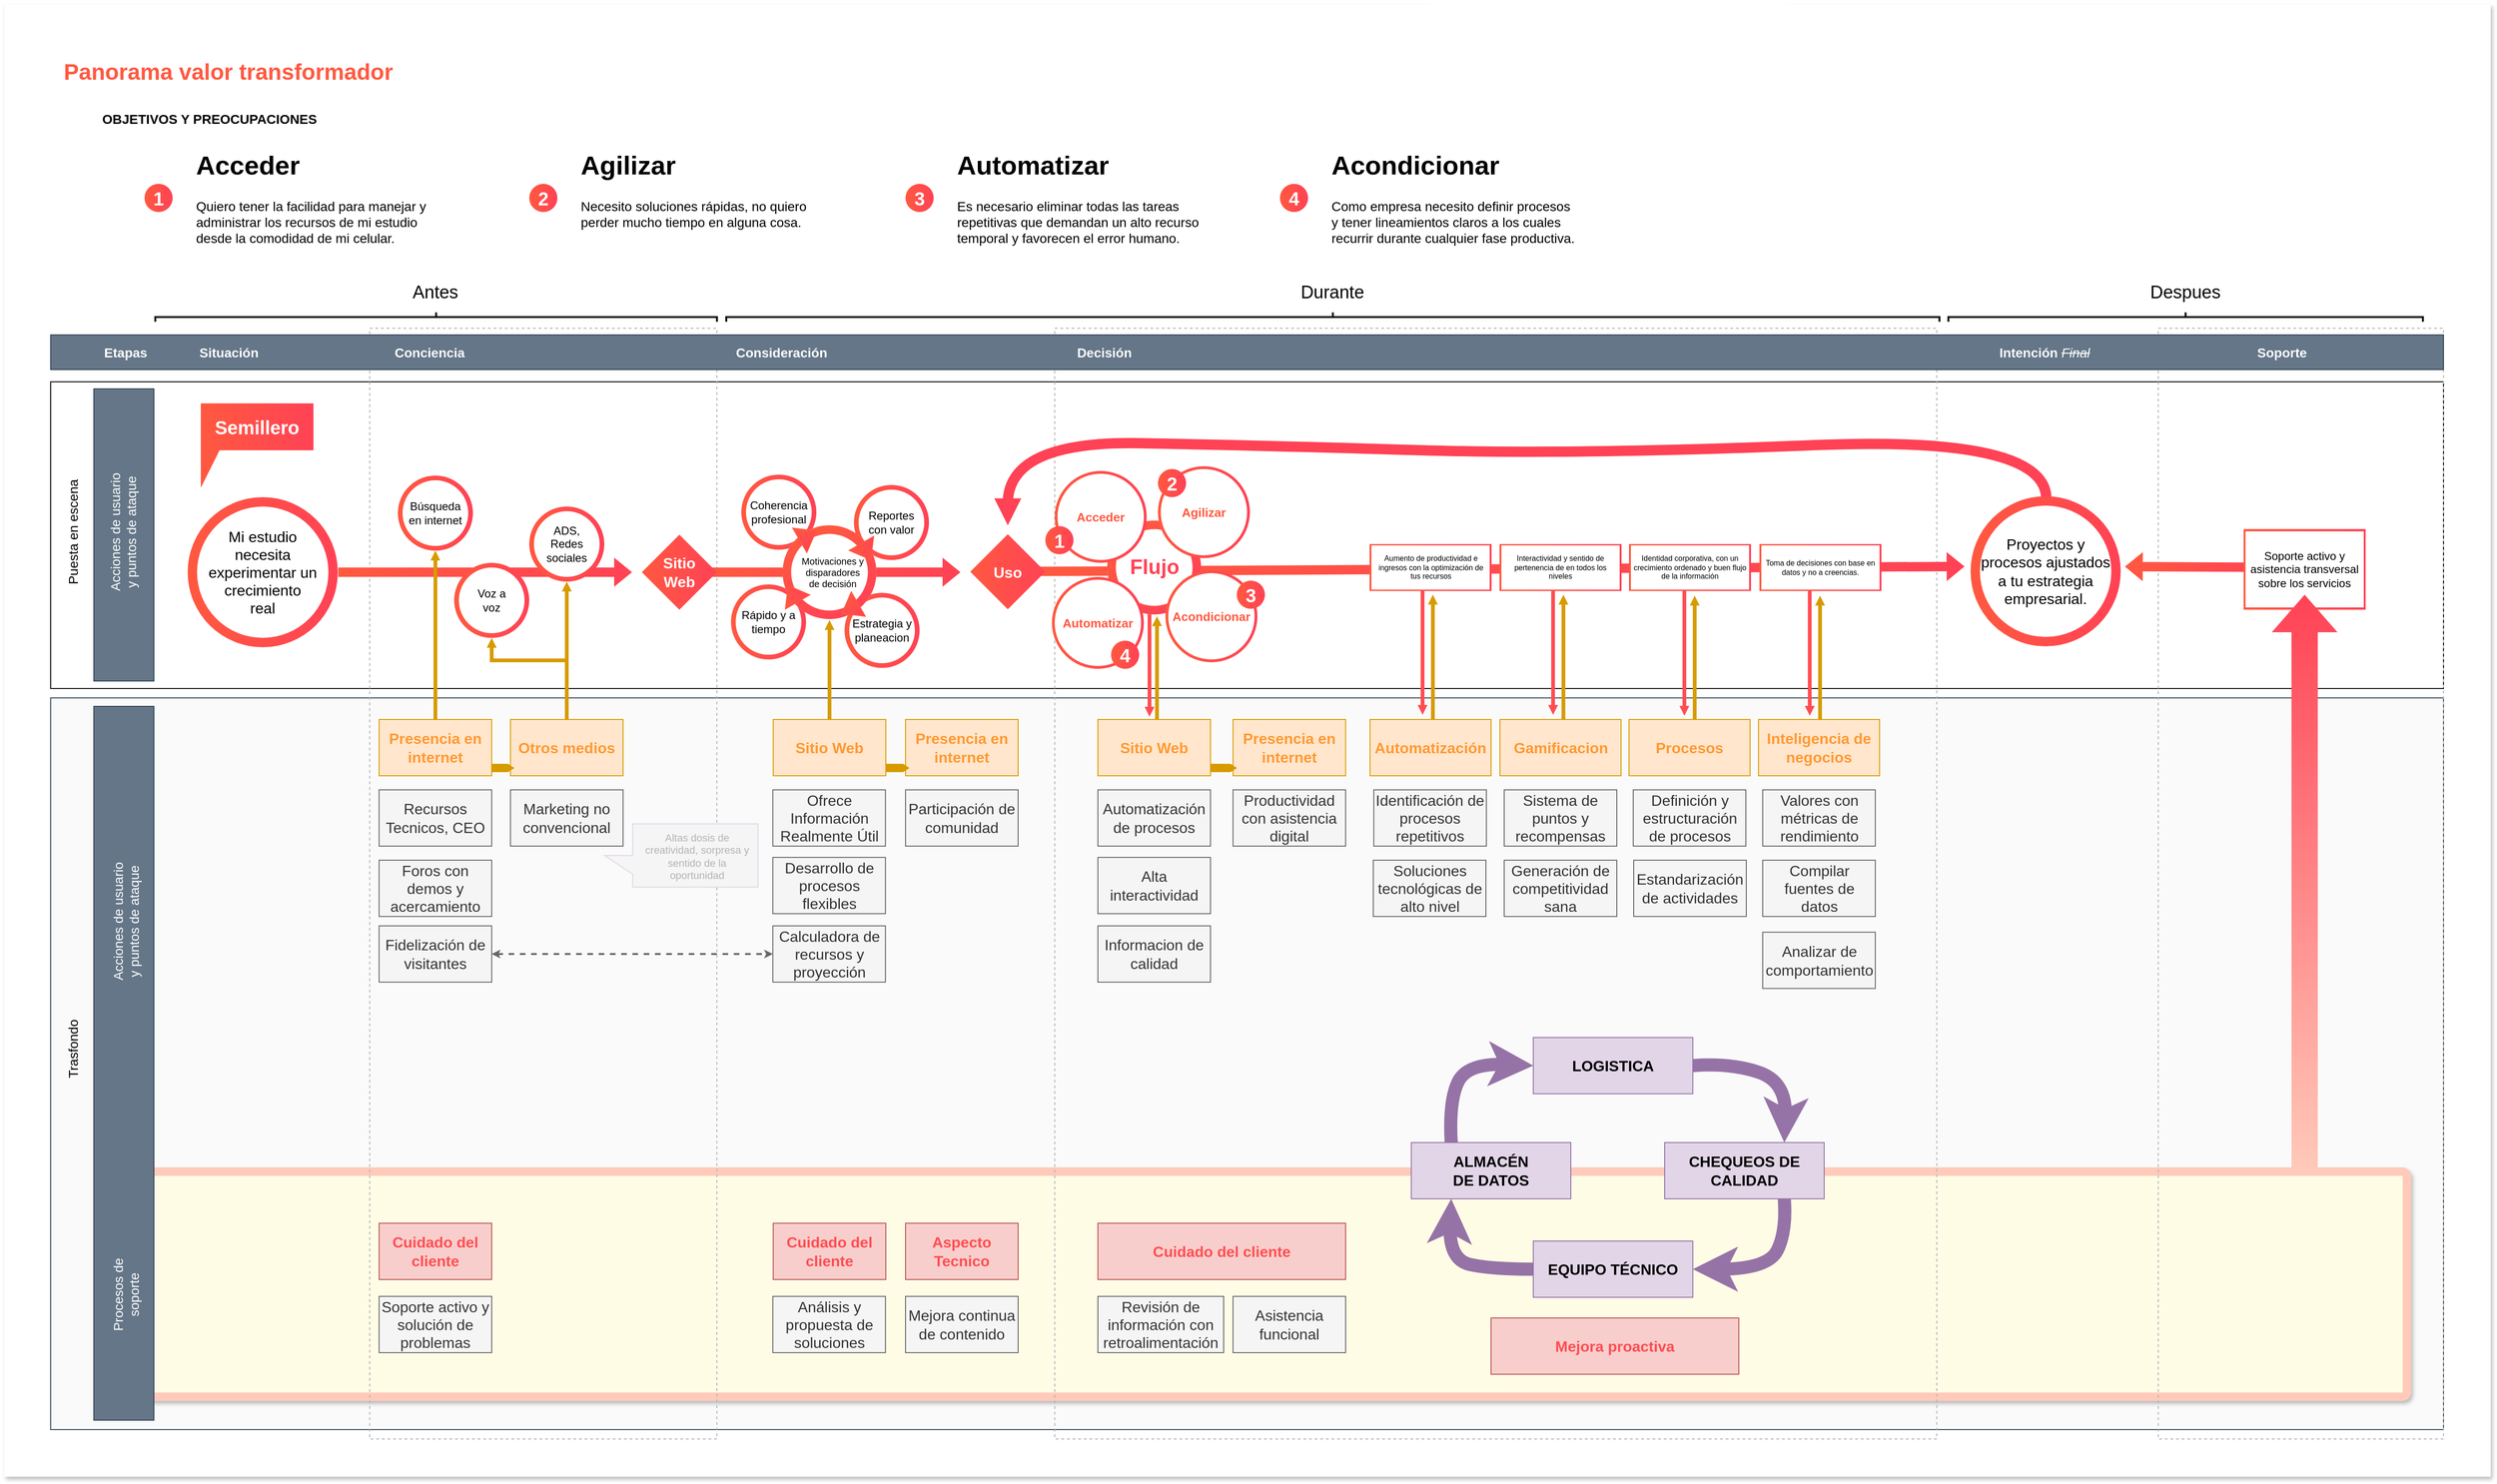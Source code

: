 <mxfile version="22.1.2" type="device">
  <diagram name="Page-1" id="RkKpI02nY_hevzhBpO1l">
    <mxGraphModel dx="3578" dy="2786" grid="1" gridSize="10" guides="1" tooltips="1" connect="1" arrows="1" fold="1" page="1" pageScale="1" pageWidth="850" pageHeight="1100" math="0" shadow="0">
      <root>
        <mxCell id="0" />
        <mxCell id="1" parent="0" />
        <mxCell id="ZtnCUniYM8XLTInhj5Li-1" value="" style="rounded=0;whiteSpace=wrap;html=1;shadow=1;glass=0;labelBackgroundColor=none;sketch=0;fontSize=13;fontColor=none;strokeColor=#FFCABA;strokeWidth=0;fillColor=default;gradientColor=none;noLabel=1;" vertex="1" parent="1">
          <mxGeometry x="-40" y="-30" width="2650" height="1570" as="geometry" />
        </mxCell>
        <mxCell id="ZtnCUniYM8XLTInhj5Li-2" value="" style="rounded=0;whiteSpace=wrap;html=1;labelBackgroundColor=none;fontSize=11;strokeWidth=1;fillColor=#FAFAFA;strokeColor=#314354;fontColor=#ffffff;" vertex="1" parent="1">
          <mxGeometry x="10" y="710" width="2550" height="780" as="geometry" />
        </mxCell>
        <mxCell id="ZtnCUniYM8XLTInhj5Li-3" value="" style="rounded=1;whiteSpace=wrap;html=1;labelBackgroundColor=none;fontSize=12;fontColor=#FFFFFF;strokeColor=#FFCABA;strokeWidth=9;fillColor=#FFFCE6;gradientColor=none;arcSize=2;glass=0;shadow=1;sketch=0;" vertex="1" parent="1">
          <mxGeometry x="80" y="1215" width="2441" height="240" as="geometry" />
        </mxCell>
        <mxCell id="ZtnCUniYM8XLTInhj5Li-4" value="" style="rounded=0;whiteSpace=wrap;html=1;labelBackgroundColor=none;fontSize=11;strokeWidth=1;" vertex="1" parent="1">
          <mxGeometry x="10" y="373" width="2550" height="327" as="geometry" />
        </mxCell>
        <mxCell id="ZtnCUniYM8XLTInhj5Li-5" value="" style="rounded=0;whiteSpace=wrap;html=1;labelBackgroundColor=none;fontSize=11;fontColor=#FFFFFF;strokeColor=#B3B3B3;strokeWidth=1;fillColor=none;gradientColor=default;dashed=1;" vertex="1" parent="1">
          <mxGeometry x="2256" y="316" width="304" height="1184" as="geometry" />
        </mxCell>
        <mxCell id="ZtnCUniYM8XLTInhj5Li-6" value="" style="rounded=0;whiteSpace=wrap;html=1;labelBackgroundColor=none;fontSize=11;fontColor=#FFFFFF;strokeColor=#B3B3B3;strokeWidth=1;fillColor=none;gradientColor=default;dashed=1;" vertex="1" parent="1">
          <mxGeometry x="350" y="316" width="370" height="1184" as="geometry" />
        </mxCell>
        <mxCell id="ZtnCUniYM8XLTInhj5Li-7" value="" style="rounded=0;whiteSpace=wrap;html=1;labelBackgroundColor=none;fontSize=11;fontColor=#FFFFFF;strokeColor=#B3B3B3;strokeWidth=1;fillColor=none;gradientColor=default;dashed=1;" vertex="1" parent="1">
          <mxGeometry x="1080" y="316" width="940" height="1184" as="geometry" />
        </mxCell>
        <mxCell id="ZtnCUniYM8XLTInhj5Li-8" value="" style="rounded=0;whiteSpace=wrap;html=1;labelBackgroundColor=none;fontSize=11;fontColor=#ffffff;strokeColor=#314354;strokeWidth=1;fillColor=#647687;" vertex="1" parent="1">
          <mxGeometry x="56" y="719" width="64" height="761" as="geometry" />
        </mxCell>
        <mxCell id="ZtnCUniYM8XLTInhj5Li-9" value="" style="rounded=0;whiteSpace=wrap;html=1;labelBackgroundColor=none;fontSize=11;fontColor=#ffffff;strokeColor=#314354;strokeWidth=1;fillColor=#647687;" vertex="1" parent="1">
          <mxGeometry x="56" y="380.5" width="64" height="311.5" as="geometry" />
        </mxCell>
        <mxCell id="ZtnCUniYM8XLTInhj5Li-10" value="" style="rounded=0;whiteSpace=wrap;html=1;labelBackgroundColor=none;fontSize=11;fontColor=#ffffff;strokeColor=#314354;strokeWidth=1;fillColor=#647687;" vertex="1" parent="1">
          <mxGeometry x="10" y="323" width="2550" height="37" as="geometry" />
        </mxCell>
        <mxCell id="ZtnCUniYM8XLTInhj5Li-11" style="edgeStyle=orthogonalEdgeStyle;rounded=0;orthogonalLoop=1;jettySize=auto;html=1;fontSize=8;endArrow=block;endFill=1;endSize=0;strokeColor=#d79b00;strokeWidth=4;fillColor=#ffe6cc;" edge="1" parent="1">
          <mxGeometry relative="1" as="geometry">
            <mxPoint x="1895.6" y="735" as="sourcePoint" />
            <mxPoint x="1895.6" y="601" as="targetPoint" />
          </mxGeometry>
        </mxCell>
        <mxCell id="ZtnCUniYM8XLTInhj5Li-12" style="edgeStyle=orthogonalEdgeStyle;rounded=0;orthogonalLoop=1;jettySize=auto;html=1;fontSize=8;endArrow=block;endFill=1;endSize=0;strokeColor=#FF4D52;strokeWidth=4;fillColor=#ffe6cc;" edge="1" parent="1">
          <mxGeometry relative="1" as="geometry">
            <mxPoint x="1884.6" y="595" as="sourcePoint" />
            <mxPoint x="1884.6" y="729" as="targetPoint" />
          </mxGeometry>
        </mxCell>
        <mxCell id="ZtnCUniYM8XLTInhj5Li-13" style="edgeStyle=orthogonalEdgeStyle;rounded=0;orthogonalLoop=1;jettySize=auto;html=1;fontSize=8;endArrow=block;endFill=1;endSize=0;strokeColor=#d79b00;strokeWidth=4;fillColor=#ffe6cc;" edge="1" parent="1">
          <mxGeometry relative="1" as="geometry">
            <mxPoint x="1762" y="735" as="sourcePoint" />
            <mxPoint x="1762" y="601" as="targetPoint" />
          </mxGeometry>
        </mxCell>
        <mxCell id="ZtnCUniYM8XLTInhj5Li-14" style="edgeStyle=orthogonalEdgeStyle;rounded=0;orthogonalLoop=1;jettySize=auto;html=1;fontSize=8;endArrow=block;endFill=1;endSize=0;strokeColor=#FF4D52;strokeWidth=4;fillColor=#ffe6cc;" edge="1" parent="1">
          <mxGeometry relative="1" as="geometry">
            <mxPoint x="1751" y="595" as="sourcePoint" />
            <mxPoint x="1751" y="729" as="targetPoint" />
          </mxGeometry>
        </mxCell>
        <mxCell id="ZtnCUniYM8XLTInhj5Li-15" style="edgeStyle=orthogonalEdgeStyle;rounded=0;orthogonalLoop=1;jettySize=auto;html=1;fontSize=8;endArrow=block;endFill=1;endSize=0;strokeColor=#d79b00;strokeWidth=4;fillColor=#ffe6cc;" edge="1" parent="1">
          <mxGeometry relative="1" as="geometry">
            <mxPoint x="1622.1" y="734" as="sourcePoint" />
            <mxPoint x="1622.1" y="600" as="targetPoint" />
          </mxGeometry>
        </mxCell>
        <mxCell id="ZtnCUniYM8XLTInhj5Li-16" style="edgeStyle=orthogonalEdgeStyle;rounded=0;orthogonalLoop=1;jettySize=auto;html=1;fontSize=8;endArrow=block;endFill=1;endSize=0;strokeColor=#FF4D52;strokeWidth=4;fillColor=#ffe6cc;" edge="1" parent="1">
          <mxGeometry relative="1" as="geometry">
            <mxPoint x="1611.1" y="594" as="sourcePoint" />
            <mxPoint x="1611.1" y="728" as="targetPoint" />
          </mxGeometry>
        </mxCell>
        <mxCell id="ZtnCUniYM8XLTInhj5Li-17" style="edgeStyle=orthogonalEdgeStyle;rounded=0;orthogonalLoop=1;jettySize=auto;html=1;fontSize=8;endArrow=block;endFill=1;endSize=0;strokeColor=#FF4D52;strokeWidth=4;fillColor=#ffe6cc;" edge="1" parent="1">
          <mxGeometry relative="1" as="geometry">
            <mxPoint x="1472" y="594" as="sourcePoint" />
            <mxPoint x="1472" y="728" as="targetPoint" />
          </mxGeometry>
        </mxCell>
        <mxCell id="ZtnCUniYM8XLTInhj5Li-18" style="edgeStyle=orthogonalEdgeStyle;rounded=0;orthogonalLoop=1;jettySize=auto;html=1;fontSize=8;endArrow=block;endFill=1;endSize=0;strokeColor=#d79b00;strokeWidth=4;fillColor=#ffe6cc;" edge="1" parent="1">
          <mxGeometry relative="1" as="geometry">
            <mxPoint x="1483" y="734" as="sourcePoint" />
            <mxPoint x="1483" y="600" as="targetPoint" />
          </mxGeometry>
        </mxCell>
        <mxCell id="ZtnCUniYM8XLTInhj5Li-19" style="edgeStyle=orthogonalEdgeStyle;rounded=0;orthogonalLoop=1;jettySize=auto;html=1;fontSize=8;endArrow=block;endFill=1;endSize=0;strokeColor=#FF4D52;strokeWidth=4;fillColor=#ffe6cc;" edge="1" parent="1">
          <mxGeometry relative="1" as="geometry">
            <mxPoint x="1181" y="614" as="sourcePoint" />
            <mxPoint x="1181" y="730" as="targetPoint" />
          </mxGeometry>
        </mxCell>
        <mxCell id="ZtnCUniYM8XLTInhj5Li-20" style="edgeStyle=orthogonalEdgeStyle;rounded=0;orthogonalLoop=1;jettySize=auto;html=1;fontSize=8;endArrow=block;endFill=1;endSize=0;strokeColor=#d79b00;strokeWidth=4;fillColor=#ffe6cc;" edge="1" parent="1">
          <mxGeometry relative="1" as="geometry">
            <mxPoint x="1189" y="743" as="sourcePoint" />
            <mxPoint x="1189" y="623" as="targetPoint" />
          </mxGeometry>
        </mxCell>
        <mxCell id="ZtnCUniYM8XLTInhj5Li-21" value="" style="curved=1;endArrow=block;html=1;rounded=0;fontSize=20;strokeColor=#FF4255;fontColor=#FFFFFF;fillColor=#FF4255;gradientColor=#FF5940;gradientDirection=west;fontStyle=1;strokeWidth=11;endFill=1;endSize=0;exitX=0.5;exitY=0;exitDx=0;exitDy=0;" edge="1" parent="1" source="ZtnCUniYM8XLTInhj5Li-89">
          <mxGeometry width="50" height="50" relative="1" as="geometry">
            <mxPoint x="1980" y="501" as="sourcePoint" />
            <mxPoint x="1030" y="526" as="targetPoint" />
            <Array as="points">
              <mxPoint x="2150" y="430" />
              <mxPoint x="1630" y="451" />
              <mxPoint x="1310" y="441" />
              <mxPoint x="1030" y="436" />
            </Array>
          </mxGeometry>
        </mxCell>
        <mxCell id="ZtnCUniYM8XLTInhj5Li-22" value="" style="shape=flexArrow;endArrow=classic;html=1;rounded=0;fontSize=20;fontColor=#FFFFFF;fillColor=#FF4255;strokeColor=none;gradientColor=#FF5940;gradientDirection=west;fontStyle=1;entryX=0.8;entryY=0.602;entryDx=0;entryDy=0;entryPerimeter=0;" edge="1" parent="1" target="ZtnCUniYM8XLTInhj5Li-4">
          <mxGeometry width="50" height="50" relative="1" as="geometry">
            <mxPoint x="1060" y="575.18" as="sourcePoint" />
            <mxPoint x="2030" y="570" as="targetPoint" />
          </mxGeometry>
        </mxCell>
        <mxCell id="ZtnCUniYM8XLTInhj5Li-23" value="" style="ellipse;whiteSpace=wrap;html=1;aspect=fixed;fontSize=20;fontColor=#FFFFFF;fillColor=#FF4255;gradientColor=#FF5940;gradientDirection=west;strokeColor=none;fontStyle=1;" vertex="1" parent="1">
          <mxGeometry x="856" y="598" width="80" height="80" as="geometry" />
        </mxCell>
        <mxCell id="ZtnCUniYM8XLTInhj5Li-24" value="&lt;font color=&quot;#000000&quot;&gt;Estrategia y planeacion&lt;/font&gt;" style="ellipse;whiteSpace=wrap;html=1;aspect=fixed;fontSize=12;fontColor=#FFFFFF;fillColor=default;gradientColor=none;gradientDirection=west;strokeColor=none;fontStyle=0;" vertex="1" parent="1">
          <mxGeometry x="861" y="603" width="70" height="70" as="geometry" />
        </mxCell>
        <mxCell id="ZtnCUniYM8XLTInhj5Li-25" value="" style="ellipse;whiteSpace=wrap;html=1;aspect=fixed;fontSize=20;fontColor=#FFFFFF;fillColor=#FF4255;gradientColor=#FF5940;gradientDirection=west;strokeColor=none;fontStyle=1;" vertex="1" parent="1">
          <mxGeometry x="735" y="589" width="80" height="80" as="geometry" />
        </mxCell>
        <mxCell id="ZtnCUniYM8XLTInhj5Li-26" value="&lt;font color=&quot;#000000&quot;&gt;Rápido y a tiempo&lt;/font&gt;" style="ellipse;whiteSpace=wrap;html=1;aspect=fixed;fontSize=12;fontColor=#FFFFFF;fillColor=default;gradientColor=none;gradientDirection=west;strokeColor=none;fontStyle=0;" vertex="1" parent="1">
          <mxGeometry x="740" y="594" width="70" height="70" as="geometry" />
        </mxCell>
        <mxCell id="ZtnCUniYM8XLTInhj5Li-27" value="" style="ellipse;whiteSpace=wrap;html=1;aspect=fixed;fontSize=20;fontColor=#FFFFFF;fillColor=#FF4255;gradientColor=#FF5940;gradientDirection=west;strokeColor=none;fontStyle=1;" vertex="1" parent="1">
          <mxGeometry x="866" y="483" width="80" height="80" as="geometry" />
        </mxCell>
        <mxCell id="ZtnCUniYM8XLTInhj5Li-28" value="&lt;font color=&quot;#000000&quot;&gt;Reportes con valor&lt;/font&gt;" style="ellipse;whiteSpace=wrap;html=1;aspect=fixed;fontSize=12;fontColor=#FFFFFF;fillColor=default;gradientColor=none;gradientDirection=west;strokeColor=none;fontStyle=0;" vertex="1" parent="1">
          <mxGeometry x="871" y="488" width="70" height="70" as="geometry" />
        </mxCell>
        <mxCell id="ZtnCUniYM8XLTInhj5Li-29" value="" style="ellipse;whiteSpace=wrap;html=1;aspect=fixed;fontSize=20;fontColor=#FFFFFF;fillColor=#FF4255;gradientColor=#FF5940;gradientDirection=west;strokeColor=none;fontStyle=1;" vertex="1" parent="1">
          <mxGeometry x="746" y="472" width="80" height="80" as="geometry" />
        </mxCell>
        <mxCell id="ZtnCUniYM8XLTInhj5Li-30" value="&lt;font color=&quot;#000000&quot;&gt;Coherencia profesional&lt;/font&gt;" style="ellipse;whiteSpace=wrap;html=1;aspect=fixed;fontSize=12;fontColor=#FFFFFF;fillColor=default;gradientColor=none;gradientDirection=west;strokeColor=none;fontStyle=0;" vertex="1" parent="1">
          <mxGeometry x="751" y="477" width="70" height="70" as="geometry" />
        </mxCell>
        <mxCell id="ZtnCUniYM8XLTInhj5Li-31" value="" style="shape=flexArrow;endArrow=classic;html=1;rounded=0;fontSize=20;fontColor=#FFFFFF;fillColor=#FF4255;strokeColor=none;gradientColor=#FF5940;gradientDirection=west;fontStyle=1;" edge="1" parent="1">
          <mxGeometry width="50" height="50" relative="1" as="geometry">
            <mxPoint x="710" y="576" as="sourcePoint" />
            <mxPoint x="980" y="576" as="targetPoint" />
          </mxGeometry>
        </mxCell>
        <mxCell id="ZtnCUniYM8XLTInhj5Li-32" value="Panorama valor transformador" style="text;html=1;strokeColor=none;fillColor=none;align=left;verticalAlign=middle;whiteSpace=wrap;rounded=0;fontStyle=1;fontSize=24;fontColor=#FF5940;" vertex="1" parent="1">
          <mxGeometry x="22" y="28" width="560" height="30" as="geometry" />
        </mxCell>
        <mxCell id="ZtnCUniYM8XLTInhj5Li-33" value="OBJETIVOS Y PREOCUPACIONES" style="text;html=1;strokeColor=none;fillColor=none;align=left;verticalAlign=middle;whiteSpace=wrap;rounded=0;fontSize=14;fontColor=#000000;fontStyle=1" vertex="1" parent="1">
          <mxGeometry x="63" y="78" width="260" height="30" as="geometry" />
        </mxCell>
        <mxCell id="ZtnCUniYM8XLTInhj5Li-34" value="1" style="ellipse;whiteSpace=wrap;html=1;aspect=fixed;fontSize=20;fontColor=#FFFFFF;fillColor=#FF4255;strokeColor=none;fontStyle=1;gradientColor=#FF5940;gradientDirection=west;" vertex="1" parent="1">
          <mxGeometry x="110" y="162" width="30" height="30" as="geometry" />
        </mxCell>
        <mxCell id="ZtnCUniYM8XLTInhj5Li-35" value="&lt;h1&gt;Acceder&lt;/h1&gt;&lt;p&gt;Quiero tener la facilidad para manejar y administrar los recursos de mi estudio desde la comodidad de mi celular.&lt;/p&gt;" style="text;html=1;strokeColor=none;fillColor=none;spacing=5;spacingTop=-20;whiteSpace=wrap;overflow=hidden;rounded=0;fontSize=14;fontColor=#000000;" vertex="1" parent="1">
          <mxGeometry x="160" y="117" width="270" height="120" as="geometry" />
        </mxCell>
        <mxCell id="ZtnCUniYM8XLTInhj5Li-36" value="2" style="ellipse;whiteSpace=wrap;html=1;aspect=fixed;fontSize=20;fontColor=#FFFFFF;fillColor=#FF4255;strokeColor=none;fontStyle=1;gradientColor=#FF5940;gradientDirection=west;" vertex="1" parent="1">
          <mxGeometry x="520" y="162" width="30" height="30" as="geometry" />
        </mxCell>
        <mxCell id="ZtnCUniYM8XLTInhj5Li-37" value="&lt;h1&gt;Agilizar&lt;/h1&gt;&lt;p&gt;Necesito soluciones rápidas, no quiero perder mucho tiempo en alguna cosa.&lt;/p&gt;" style="text;html=1;strokeColor=none;fillColor=none;spacing=5;spacingTop=-20;whiteSpace=wrap;overflow=hidden;rounded=0;fontSize=14;fontColor=#000000;" vertex="1" parent="1">
          <mxGeometry x="570" y="117" width="270" height="120" as="geometry" />
        </mxCell>
        <mxCell id="ZtnCUniYM8XLTInhj5Li-38" value="3" style="ellipse;whiteSpace=wrap;html=1;aspect=fixed;fontSize=20;fontColor=#FFFFFF;fillColor=#FF4255;strokeColor=none;fontStyle=1;gradientColor=#FF5940;gradientDirection=west;" vertex="1" parent="1">
          <mxGeometry x="921" y="162" width="30" height="30" as="geometry" />
        </mxCell>
        <mxCell id="ZtnCUniYM8XLTInhj5Li-39" value="&lt;h1&gt;Automatizar&lt;/h1&gt;&lt;p&gt;Es necesario eliminar todas las tareas repetitivas que demandan un alto recurso temporal y favorecen el error humano.&lt;/p&gt;" style="text;html=1;strokeColor=none;fillColor=none;spacing=5;spacingTop=-20;whiteSpace=wrap;overflow=hidden;rounded=0;fontSize=14;fontColor=#000000;" vertex="1" parent="1">
          <mxGeometry x="971" y="117" width="270" height="120" as="geometry" />
        </mxCell>
        <mxCell id="ZtnCUniYM8XLTInhj5Li-40" value="4" style="ellipse;whiteSpace=wrap;html=1;aspect=fixed;fontSize=20;fontColor=#FFFFFF;fillColor=#FF4255;strokeColor=none;fontStyle=1;gradientColor=#FF5940;gradientDirection=west;" vertex="1" parent="1">
          <mxGeometry x="1320" y="162" width="30" height="30" as="geometry" />
        </mxCell>
        <mxCell id="ZtnCUniYM8XLTInhj5Li-41" value="&lt;h1&gt;Acondicionar&lt;/h1&gt;&lt;p&gt;Como empresa necesito definir procesos y tener lineamientos claros a los cuales recurrir durante cualquier fase productiva.&lt;/p&gt;" style="text;html=1;strokeColor=none;fillColor=none;spacing=5;spacingTop=-20;whiteSpace=wrap;overflow=hidden;rounded=0;fontSize=14;fontColor=#000000;" vertex="1" parent="1">
          <mxGeometry x="1370" y="117" width="270" height="120" as="geometry" />
        </mxCell>
        <mxCell id="ZtnCUniYM8XLTInhj5Li-42" value="Etapas" style="text;html=1;strokeColor=none;fillColor=none;align=center;verticalAlign=middle;whiteSpace=wrap;rounded=0;fontSize=14;fontColor=#FFFFFF;fontStyle=1" vertex="1" parent="1">
          <mxGeometry x="60" y="326.5" width="60" height="30" as="geometry" />
        </mxCell>
        <mxCell id="ZtnCUniYM8XLTInhj5Li-43" value="Puesta en escena" style="text;html=1;strokeColor=none;fillColor=none;align=center;verticalAlign=middle;whiteSpace=wrap;rounded=0;fontSize=14;fontColor=#000000;horizontal=0;" vertex="1" parent="1">
          <mxGeometry x="14" y="468" width="40" height="130" as="geometry" />
        </mxCell>
        <mxCell id="ZtnCUniYM8XLTInhj5Li-44" value="Acciones de usuario y puntos de ataque" style="text;html=1;strokeColor=none;fillColor=none;align=center;verticalAlign=middle;whiteSpace=wrap;rounded=0;fontSize=14;fontColor=#FFFFFF;horizontal=0;" vertex="1" parent="1">
          <mxGeometry x="67" y="468" width="40" height="130" as="geometry" />
        </mxCell>
        <mxCell id="ZtnCUniYM8XLTInhj5Li-45" value="Semillero" style="shape=callout;whiteSpace=wrap;html=1;perimeter=calloutPerimeter;fontSize=20;fontColor=#FFFFFF;fillColor=#FF4255;size=40;position=0;position2=0;gradientColor=#FF5940;gradientDirection=west;strokeColor=none;fontStyle=1;base=20;" vertex="1" parent="1">
          <mxGeometry x="170" y="396" width="120" height="90" as="geometry" />
        </mxCell>
        <mxCell id="ZtnCUniYM8XLTInhj5Li-46" value="" style="ellipse;whiteSpace=wrap;html=1;aspect=fixed;fontSize=20;fontColor=#FFFFFF;fillColor=#FF4255;gradientColor=#FF5940;gradientDirection=west;strokeColor=none;fontStyle=1;" vertex="1" parent="1">
          <mxGeometry x="156" y="496" width="160" height="160" as="geometry" />
        </mxCell>
        <mxCell id="ZtnCUniYM8XLTInhj5Li-47" value="&lt;font color=&quot;#000000&quot; style=&quot;font-size: 16px;&quot;&gt;Mi estudio&lt;br&gt;necesita experimentar un crecimiento&lt;br&gt;real&lt;/font&gt;" style="ellipse;whiteSpace=wrap;html=1;aspect=fixed;fontSize=16;fontColor=#FFFFFF;fillColor=default;gradientColor=none;gradientDirection=west;strokeColor=none;fontStyle=0;" vertex="1" parent="1">
          <mxGeometry x="166" y="506" width="140" height="140" as="geometry" />
        </mxCell>
        <mxCell id="ZtnCUniYM8XLTInhj5Li-48" value="" style="shape=flexArrow;endArrow=classic;html=1;rounded=0;fontSize=20;fontColor=#FFFFFF;fillColor=#FF4255;strokeColor=none;gradientColor=#FF5940;gradientDirection=west;fontStyle=1;" edge="1" parent="1" source="ZtnCUniYM8XLTInhj5Li-46">
          <mxGeometry width="50" height="50" relative="1" as="geometry">
            <mxPoint x="540" y="436" as="sourcePoint" />
            <mxPoint x="630" y="576" as="targetPoint" />
          </mxGeometry>
        </mxCell>
        <mxCell id="ZtnCUniYM8XLTInhj5Li-49" value="" style="ellipse;whiteSpace=wrap;html=1;aspect=fixed;fontSize=20;fontColor=#FFFFFF;fillColor=#FF4255;gradientColor=#FF5940;gradientDirection=west;strokeColor=none;fontStyle=1;" vertex="1" parent="1">
          <mxGeometry x="380" y="473" width="80" height="80" as="geometry" />
        </mxCell>
        <mxCell id="ZtnCUniYM8XLTInhj5Li-50" value="&lt;font color=&quot;#000000&quot; style=&quot;font-size: 12px;&quot;&gt;Búsqueda en internet&lt;/font&gt;" style="ellipse;whiteSpace=wrap;html=1;aspect=fixed;fontSize=12;fontColor=#FFFFFF;fillColor=default;gradientColor=none;gradientDirection=west;strokeColor=none;fontStyle=0;" vertex="1" parent="1">
          <mxGeometry x="385" y="478" width="70" height="70" as="geometry" />
        </mxCell>
        <mxCell id="ZtnCUniYM8XLTInhj5Li-51" value="" style="ellipse;whiteSpace=wrap;html=1;aspect=fixed;fontSize=20;fontColor=#FFFFFF;fillColor=#FF4255;gradientColor=#FF5940;gradientDirection=west;strokeColor=none;fontStyle=1;" vertex="1" parent="1">
          <mxGeometry x="520" y="506" width="80" height="80" as="geometry" />
        </mxCell>
        <mxCell id="ZtnCUniYM8XLTInhj5Li-52" value="&lt;font color=&quot;#000000&quot; style=&quot;font-size: 12px;&quot;&gt;ADS,&lt;br&gt;Redes sociales&lt;br&gt;&lt;/font&gt;" style="ellipse;whiteSpace=wrap;html=1;aspect=fixed;fontSize=12;fontColor=#FFFFFF;fillColor=default;gradientColor=none;gradientDirection=west;strokeColor=none;fontStyle=0;" vertex="1" parent="1">
          <mxGeometry x="525" y="511" width="70" height="70" as="geometry" />
        </mxCell>
        <mxCell id="ZtnCUniYM8XLTInhj5Li-53" value="Situación" style="text;html=1;strokeColor=none;fillColor=none;align=center;verticalAlign=middle;whiteSpace=wrap;rounded=0;fontSize=14;fontColor=#FFFFFF;fontStyle=1" vertex="1" parent="1">
          <mxGeometry x="170" y="326.5" width="60" height="30" as="geometry" />
        </mxCell>
        <mxCell id="ZtnCUniYM8XLTInhj5Li-54" value="Conciencia" style="text;html=1;strokeColor=none;fillColor=none;align=center;verticalAlign=middle;whiteSpace=wrap;rounded=0;fontSize=14;fontColor=#FFFFFF;fontStyle=1" vertex="1" parent="1">
          <mxGeometry x="374" y="326.5" width="80" height="30" as="geometry" />
        </mxCell>
        <mxCell id="ZtnCUniYM8XLTInhj5Li-55" value="Sitio&lt;br&gt;Web" style="rhombus;whiteSpace=wrap;html=1;fontSize=16;fontColor=#FFFFFF;fillColor=#FF4255;gradientColor=#FF5940;gradientDirection=west;labelBackgroundColor=none;endArrow=classic;rounded=0;strokeColor=none;fontStyle=1;" vertex="1" parent="1">
          <mxGeometry x="640" y="536" width="80" height="80" as="geometry" />
        </mxCell>
        <mxCell id="ZtnCUniYM8XLTInhj5Li-56" value="" style="ellipse;whiteSpace=wrap;html=1;aspect=fixed;fontSize=20;fontColor=#FFFFFF;fillColor=#FF4255;gradientColor=#FF5940;gradientDirection=west;strokeColor=none;fontStyle=1;" vertex="1" parent="1">
          <mxGeometry x="440" y="566" width="80" height="80" as="geometry" />
        </mxCell>
        <mxCell id="ZtnCUniYM8XLTInhj5Li-57" value="&lt;font color=&quot;#000000&quot; style=&quot;font-size: 12px;&quot;&gt;Voz a&lt;br&gt;voz&lt;br&gt;&lt;/font&gt;" style="ellipse;whiteSpace=wrap;html=1;aspect=fixed;fontSize=12;fontColor=#FFFFFF;fillColor=default;gradientColor=none;gradientDirection=west;strokeColor=none;fontStyle=0;" vertex="1" parent="1">
          <mxGeometry x="445" y="571" width="70" height="70" as="geometry" />
        </mxCell>
        <mxCell id="ZtnCUniYM8XLTInhj5Li-58" value="Consideración" style="text;html=1;strokeColor=none;fillColor=none;align=center;verticalAlign=middle;whiteSpace=wrap;rounded=0;fontSize=14;fontColor=#FFFFFF;fontStyle=1" vertex="1" parent="1">
          <mxGeometry x="734" y="326.5" width="110" height="30" as="geometry" />
        </mxCell>
        <mxCell id="ZtnCUniYM8XLTInhj5Li-59" value="" style="group;rotation=60;" connectable="0" vertex="1" parent="1">
          <mxGeometry x="780" y="516" width="120" height="120" as="geometry" />
        </mxCell>
        <mxCell id="ZtnCUniYM8XLTInhj5Li-60" value="" style="ellipse;whiteSpace=wrap;html=1;aspect=fixed;labelBackgroundColor=none;fontSize=16;fontColor=#000000;fillColor=default;gradientColor=none;gradientDirection=west;strokeColor=none;rotation=60;" vertex="1" parent="ZtnCUniYM8XLTInhj5Li-59">
          <mxGeometry x="10" y="10" width="100" height="100" as="geometry" />
        </mxCell>
        <mxCell id="ZtnCUniYM8XLTInhj5Li-61" value="" style="verticalLabelPosition=bottom;verticalAlign=middle;html=1;shape=mxgraph.basic.donut;dx=9.14;labelBackgroundColor=default;fontSize=20;fontColor=#FFFFFF;fillColor=#FF4255;gradientColor=#FF5940;gradientDirection=west;endArrow=classic;rounded=0;strokeColor=none;fontStyle=1;rotation=60;" vertex="1" parent="ZtnCUniYM8XLTInhj5Li-59">
          <mxGeometry x="10" y="10" width="100" height="100" as="geometry" />
        </mxCell>
        <mxCell id="ZtnCUniYM8XLTInhj5Li-62" value="" style="verticalLabelPosition=bottom;verticalAlign=middle;html=1;shape=mxgraph.basic.acute_triangle;dx=0.5;labelBackgroundColor=default;fontSize=20;fontColor=#FFFFFF;fillColor=#FF4255;gradientColor=#FF5940;gradientDirection=west;endArrow=classic;rounded=0;strokeColor=#FF5940;fontStyle=1;rotation=60;perimeterSpacing=0;strokeWidth=1;" vertex="1" parent="ZtnCUniYM8XLTInhj5Li-59">
          <mxGeometry x="22" y="11" width="30" height="20" as="geometry" />
        </mxCell>
        <mxCell id="ZtnCUniYM8XLTInhj5Li-63" value="" style="verticalLabelPosition=bottom;verticalAlign=middle;html=1;shape=mxgraph.basic.acute_triangle;dx=0.5;labelBackgroundColor=default;fontSize=20;fontColor=#FFFFFF;fillColor=#FF4255;gradientColor=#FF5940;gradientDirection=west;flipV=1;endArrow=classic;rounded=0;strokeColor=#FF5940;fontStyle=1;rotation=60;perimeterSpacing=0;strokeWidth=1;" vertex="1" parent="ZtnCUniYM8XLTInhj5Li-59">
          <mxGeometry x="67" y="89" width="30" height="20" as="geometry" />
        </mxCell>
        <mxCell id="ZtnCUniYM8XLTInhj5Li-64" value="" style="verticalLabelPosition=bottom;verticalAlign=middle;html=1;shape=mxgraph.basic.acute_triangle;dx=0.5;labelBackgroundColor=default;fontSize=20;fontColor=#FFFFFF;fillColor=#FF4255;gradientColor=#FF5940;gradientDirection=west;flipV=1;direction=south;endArrow=classic;rounded=0;strokeColor=#FF5940;fontStyle=1;rotation=60;perimeterSpacing=0;strokeWidth=1;" vertex="1" parent="ZtnCUniYM8XLTInhj5Li-59">
          <mxGeometry x="89" y="23" width="20" height="30" as="geometry" />
        </mxCell>
        <mxCell id="ZtnCUniYM8XLTInhj5Li-65" value="" style="verticalLabelPosition=bottom;verticalAlign=middle;html=1;shape=mxgraph.basic.acute_triangle;dx=0.5;labelBackgroundColor=default;fontSize=20;fontColor=#FFFFFF;fillColor=#FF4255;gradientColor=#FF5940;gradientDirection=west;flipV=1;direction=south;flipH=1;endArrow=classic;rounded=0;strokeColor=#FF5940;fontStyle=1;rotation=60;perimeterSpacing=0;strokeWidth=1;" vertex="1" parent="ZtnCUniYM8XLTInhj5Li-59">
          <mxGeometry x="11" y="68" width="20" height="30" as="geometry" />
        </mxCell>
        <mxCell id="ZtnCUniYM8XLTInhj5Li-66" value="Motivaciones y disparadores de decisión" style="text;html=1;strokeColor=none;fillColor=none;align=center;verticalAlign=middle;whiteSpace=wrap;rounded=0;labelBackgroundColor=none;fontSize=10;fontColor=#000000;rotation=0;" vertex="1" parent="1">
          <mxGeometry x="807" y="549" width="73.25" height="53" as="geometry" />
        </mxCell>
        <mxCell id="ZtnCUniYM8XLTInhj5Li-67" value="Uso" style="rhombus;whiteSpace=wrap;html=1;fontSize=16;fontColor=#FFFFFF;fillColor=#FF4255;gradientColor=#FF5940;gradientDirection=west;labelBackgroundColor=none;endArrow=classic;rounded=0;strokeColor=none;fontStyle=1;" vertex="1" parent="1">
          <mxGeometry x="990" y="535.5" width="80" height="80" as="geometry" />
        </mxCell>
        <mxCell id="ZtnCUniYM8XLTInhj5Li-68" value="Decisión" style="text;html=1;strokeColor=none;fillColor=none;align=center;verticalAlign=middle;whiteSpace=wrap;rounded=0;fontSize=14;fontColor=#FFFFFF;fontStyle=1" vertex="1" parent="1">
          <mxGeometry x="1093" y="326.5" width="80" height="30" as="geometry" />
        </mxCell>
        <mxCell id="ZtnCUniYM8XLTInhj5Li-69" value="" style="group;rotation=45;" connectable="0" vertex="1" parent="1">
          <mxGeometry x="1126" y="511" width="120" height="120" as="geometry" />
        </mxCell>
        <mxCell id="ZtnCUniYM8XLTInhj5Li-70" value="" style="ellipse;whiteSpace=wrap;html=1;aspect=fixed;labelBackgroundColor=none;fontSize=16;fontColor=#000000;fillColor=default;gradientColor=none;gradientDirection=west;strokeColor=none;rotation=45;" vertex="1" parent="ZtnCUniYM8XLTInhj5Li-69">
          <mxGeometry x="10" y="10" width="100" height="100" as="geometry" />
        </mxCell>
        <mxCell id="ZtnCUniYM8XLTInhj5Li-71" value="" style="verticalLabelPosition=bottom;verticalAlign=middle;html=1;shape=mxgraph.basic.donut;dx=9.14;labelBackgroundColor=default;fontSize=20;fontColor=#FFFFFF;fillColor=#FF4255;gradientColor=#FF5940;gradientDirection=west;endArrow=classic;rounded=0;strokeColor=none;fontStyle=1;rotation=45;" vertex="1" parent="ZtnCUniYM8XLTInhj5Li-69">
          <mxGeometry x="10" y="10" width="100" height="100" as="geometry" />
        </mxCell>
        <mxCell id="ZtnCUniYM8XLTInhj5Li-72" value="Flujo" style="text;html=1;strokeColor=none;fillColor=none;align=center;verticalAlign=middle;whiteSpace=wrap;rounded=0;labelBackgroundColor=none;fontSize=22;fontColor=#FF4255;rotation=0;fontStyle=1" vertex="1" parent="ZtnCUniYM8XLTInhj5Li-69">
          <mxGeometry x="36.5" y="49" width="47" height="22" as="geometry" />
        </mxCell>
        <mxCell id="ZtnCUniYM8XLTInhj5Li-73" value="" style="ellipse;whiteSpace=wrap;html=1;aspect=fixed;fontSize=20;fontColor=#FFFFFF;fillColor=#FF4255;gradientColor=#FF5940;gradientDirection=west;strokeColor=none;fontStyle=1;" vertex="1" parent="1">
          <mxGeometry x="1198" y="574" width="98" height="98" as="geometry" />
        </mxCell>
        <mxCell id="ZtnCUniYM8XLTInhj5Li-74" value="&lt;font style=&quot;font-size: 13px;&quot;&gt;Acondicionar&lt;/font&gt;" style="ellipse;whiteSpace=wrap;html=1;aspect=fixed;fontSize=13;fontColor=#FF5940;fillColor=default;gradientColor=none;gradientDirection=west;strokeColor=none;fontStyle=1;spacing=2;spacingTop=0;horizontal=1;align=center;" vertex="1" parent="1">
          <mxGeometry x="1201" y="577" width="92" height="92" as="geometry" />
        </mxCell>
        <mxCell id="ZtnCUniYM8XLTInhj5Li-75" value="" style="group" connectable="0" vertex="1" parent="1">
          <mxGeometry x="1415.5" y="546" width="130" height="50" as="geometry" />
        </mxCell>
        <mxCell id="ZtnCUniYM8XLTInhj5Li-76" value="" style="rounded=0;whiteSpace=wrap;html=1;gradientColor=#FF5940;labelBackgroundColor=default;endArrow=classic;fontSize=20;strokeColor=none;fontColor=#FFFFFF;fillColor=#FF4255;gradientDirection=west;fontStyle=1;" vertex="1" parent="ZtnCUniYM8XLTInhj5Li-75">
          <mxGeometry width="130" height="50" as="geometry" />
        </mxCell>
        <mxCell id="ZtnCUniYM8XLTInhj5Li-77" value="Aumento de productividad e ingresos con la optimización de tus recursos" style="rounded=0;whiteSpace=wrap;html=1;labelBackgroundColor=none;endArrow=classic;fontSize=8;gradientDirection=west;fontStyle=0;strokeColor=none;" vertex="1" parent="ZtnCUniYM8XLTInhj5Li-75">
          <mxGeometry x="2" y="1.429" width="126" height="47.143" as="geometry" />
        </mxCell>
        <mxCell id="ZtnCUniYM8XLTInhj5Li-78" value="" style="group" connectable="0" vertex="1" parent="1">
          <mxGeometry x="1554" y="546" width="130" height="50" as="geometry" />
        </mxCell>
        <mxCell id="ZtnCUniYM8XLTInhj5Li-79" value="" style="rounded=0;whiteSpace=wrap;html=1;gradientColor=#FF5940;labelBackgroundColor=default;endArrow=classic;fontSize=20;strokeColor=none;fontColor=#FFFFFF;fillColor=#FF4255;gradientDirection=west;fontStyle=1;" vertex="1" parent="ZtnCUniYM8XLTInhj5Li-78">
          <mxGeometry width="130" height="50" as="geometry" />
        </mxCell>
        <mxCell id="ZtnCUniYM8XLTInhj5Li-80" value="Interactividad y sentido de pertenencia de en todos los niveles" style="rounded=0;whiteSpace=wrap;html=1;labelBackgroundColor=none;endArrow=classic;fontSize=8;gradientDirection=west;fontStyle=0;strokeColor=none;" vertex="1" parent="ZtnCUniYM8XLTInhj5Li-78">
          <mxGeometry x="2" y="1.429" width="126" height="47.143" as="geometry" />
        </mxCell>
        <mxCell id="ZtnCUniYM8XLTInhj5Li-81" value="" style="group" connectable="0" vertex="1" parent="1">
          <mxGeometry x="1692" y="546" width="130" height="50" as="geometry" />
        </mxCell>
        <mxCell id="ZtnCUniYM8XLTInhj5Li-82" value="" style="rounded=0;whiteSpace=wrap;html=1;gradientColor=#FF5940;labelBackgroundColor=default;endArrow=classic;fontSize=20;strokeColor=none;fontColor=#FFFFFF;fillColor=#FF4255;gradientDirection=west;fontStyle=1;" vertex="1" parent="ZtnCUniYM8XLTInhj5Li-81">
          <mxGeometry width="130" height="50" as="geometry" />
        </mxCell>
        <mxCell id="ZtnCUniYM8XLTInhj5Li-83" value="Identidad corporativa, con un c&lt;span style=&quot;background-color: initial;&quot;&gt;recimiento ordenado y buen&lt;/span&gt;&lt;span style=&quot;background-color: initial;&quot;&gt;&amp;nbsp;flujo de la información&lt;/span&gt;&lt;span style=&quot;background-color: initial;&quot;&gt;&lt;br&gt;&lt;/span&gt;" style="rounded=0;whiteSpace=wrap;html=1;labelBackgroundColor=none;endArrow=classic;fontSize=8;gradientDirection=west;fontStyle=0;strokeColor=none;" vertex="1" parent="ZtnCUniYM8XLTInhj5Li-81">
          <mxGeometry x="2" y="1.429" width="126" height="47.143" as="geometry" />
        </mxCell>
        <mxCell id="ZtnCUniYM8XLTInhj5Li-84" value="" style="group" connectable="0" vertex="1" parent="1">
          <mxGeometry x="1831" y="546" width="130" height="50" as="geometry" />
        </mxCell>
        <mxCell id="ZtnCUniYM8XLTInhj5Li-85" value="" style="rounded=0;whiteSpace=wrap;html=1;gradientColor=#FF5940;labelBackgroundColor=default;endArrow=classic;fontSize=20;strokeColor=none;fontColor=#FFFFFF;fillColor=#FF4255;gradientDirection=west;fontStyle=1;" vertex="1" parent="ZtnCUniYM8XLTInhj5Li-84">
          <mxGeometry width="130" height="50" as="geometry" />
        </mxCell>
        <mxCell id="ZtnCUniYM8XLTInhj5Li-86" value="Toma de decisiones con base en datos y no a creencias." style="rounded=0;whiteSpace=wrap;html=1;labelBackgroundColor=none;endArrow=classic;fontSize=8;gradientDirection=west;fontStyle=0;strokeColor=none;" vertex="1" parent="ZtnCUniYM8XLTInhj5Li-84">
          <mxGeometry x="2" y="1.429" width="126" height="47.143" as="geometry" />
        </mxCell>
        <mxCell id="ZtnCUniYM8XLTInhj5Li-87" value="&lt;b&gt;Intención&lt;/b&gt;&amp;nbsp;&lt;strike&gt;&lt;i&gt;Final&lt;/i&gt;&lt;/strike&gt;" style="text;html=1;strokeColor=none;fillColor=none;align=center;verticalAlign=middle;whiteSpace=wrap;rounded=0;fontSize=14;fontColor=#FFFFFF;" vertex="1" parent="1">
          <mxGeometry x="2080" y="326.5" width="110" height="30" as="geometry" />
        </mxCell>
        <mxCell id="ZtnCUniYM8XLTInhj5Li-88" value="" style="ellipse;whiteSpace=wrap;html=1;aspect=fixed;fontSize=20;fontColor=#FFFFFF;fillColor=#FF4255;gradientColor=#FF5940;gradientDirection=west;strokeColor=none;fontStyle=1;" vertex="1" parent="1">
          <mxGeometry x="2056" y="495" width="160" height="160" as="geometry" />
        </mxCell>
        <mxCell id="ZtnCUniYM8XLTInhj5Li-89" value="&lt;font color=&quot;#000000&quot;&gt;Proyectos y procesos ajustados a tu estrategia empresarial.&lt;/font&gt;" style="ellipse;whiteSpace=wrap;html=1;aspect=fixed;fontSize=16;fontColor=#FFFFFF;fillColor=default;gradientColor=none;gradientDirection=west;strokeColor=none;fontStyle=0;" vertex="1" parent="1">
          <mxGeometry x="2066" y="505" width="140" height="140" as="geometry" />
        </mxCell>
        <mxCell id="ZtnCUniYM8XLTInhj5Li-90" value="Soporte" style="text;html=1;strokeColor=none;fillColor=none;align=center;verticalAlign=middle;whiteSpace=wrap;rounded=0;fontSize=14;fontColor=#FFFFFF;fontStyle=1" vertex="1" parent="1">
          <mxGeometry x="2333" y="326.5" width="110" height="30" as="geometry" />
        </mxCell>
        <mxCell id="ZtnCUniYM8XLTInhj5Li-91" value="" style="shape=flexArrow;endArrow=classic;html=1;rounded=0;fontSize=20;fontColor=#FFFFFF;fillColor=#FF4255;strokeColor=none;gradientColor=#FF5940;gradientDirection=west;fontStyle=1;" edge="1" parent="1">
          <mxGeometry width="50" height="50" relative="1" as="geometry">
            <mxPoint x="2377" y="570.74" as="sourcePoint" />
            <mxPoint x="2220" y="570" as="targetPoint" />
          </mxGeometry>
        </mxCell>
        <mxCell id="ZtnCUniYM8XLTInhj5Li-92" value="" style="group" connectable="0" vertex="1" parent="1">
          <mxGeometry x="2347" y="530" width="130" height="86" as="geometry" />
        </mxCell>
        <mxCell id="ZtnCUniYM8XLTInhj5Li-93" value="" style="rounded=0;whiteSpace=wrap;html=1;gradientColor=#FF5940;labelBackgroundColor=default;endArrow=classic;fontSize=20;strokeColor=none;fontColor=#FFFFFF;fillColor=#FF4255;gradientDirection=west;fontStyle=1;" vertex="1" parent="ZtnCUniYM8XLTInhj5Li-92">
          <mxGeometry width="130" height="86" as="geometry" />
        </mxCell>
        <mxCell id="ZtnCUniYM8XLTInhj5Li-94" value="Soporte activo y asistencia transversal sobre los servicios" style="rounded=0;whiteSpace=wrap;html=1;labelBackgroundColor=none;endArrow=classic;fontSize=12;gradientDirection=west;fontStyle=0;strokeColor=none;" vertex="1" parent="ZtnCUniYM8XLTInhj5Li-92">
          <mxGeometry x="2" y="2.457" width="126" height="81.086" as="geometry" />
        </mxCell>
        <mxCell id="ZtnCUniYM8XLTInhj5Li-95" value="Trasfondo" style="text;html=1;strokeColor=none;fillColor=none;align=center;verticalAlign=middle;whiteSpace=wrap;rounded=0;fontSize=14;fontColor=#000000;horizontal=0;" vertex="1" parent="1">
          <mxGeometry x="14" y="1019" width="40" height="130" as="geometry" />
        </mxCell>
        <mxCell id="ZtnCUniYM8XLTInhj5Li-96" value="Acciones de usuario y puntos de ataque" style="text;html=1;strokeColor=none;fillColor=none;align=center;verticalAlign=middle;whiteSpace=wrap;rounded=0;fontSize=14;fontColor=#FFFFFF;horizontal=0;" vertex="1" parent="1">
          <mxGeometry x="70" y="883" width="40" height="130" as="geometry" />
        </mxCell>
        <mxCell id="ZtnCUniYM8XLTInhj5Li-97" value="Procesos de soporte" style="text;html=1;strokeColor=none;fillColor=none;align=center;verticalAlign=middle;whiteSpace=wrap;rounded=0;fontSize=14;fontColor=#FFFFFF;horizontal=0;" vertex="1" parent="1">
          <mxGeometry x="70" y="1281" width="40" height="130" as="geometry" />
        </mxCell>
        <mxCell id="ZtnCUniYM8XLTInhj5Li-98" style="edgeStyle=orthogonalEdgeStyle;rounded=0;orthogonalLoop=1;jettySize=auto;html=1;exitX=0.5;exitY=0;exitDx=0;exitDy=0;entryX=0.5;entryY=1;entryDx=0;entryDy=0;fontSize=8;endArrow=block;endFill=1;endSize=0;strokeColor=#d79b00;strokeWidth=4;fillColor=#ffe6cc;" edge="1" parent="1" source="ZtnCUniYM8XLTInhj5Li-99" target="ZtnCUniYM8XLTInhj5Li-49">
          <mxGeometry relative="1" as="geometry" />
        </mxCell>
        <mxCell id="ZtnCUniYM8XLTInhj5Li-99" value="Presencia en internet" style="rounded=0;whiteSpace=wrap;html=1;labelBackgroundColor=none;fontSize=16;fillColor=#ffe6cc;strokeColor=#d79b00;fontStyle=1;fontColor=#FF9933;" vertex="1" parent="1">
          <mxGeometry x="360" y="733" width="120" height="60" as="geometry" />
        </mxCell>
        <mxCell id="ZtnCUniYM8XLTInhj5Li-100" value="Otros medios" style="rounded=0;whiteSpace=wrap;html=1;labelBackgroundColor=none;fontSize=16;fillColor=#ffe6cc;strokeColor=#d79b00;fontStyle=1;fontColor=#FF9933;" vertex="1" parent="1">
          <mxGeometry x="500" y="733" width="120" height="60" as="geometry" />
        </mxCell>
        <mxCell id="ZtnCUniYM8XLTInhj5Li-101" style="edgeStyle=orthogonalEdgeStyle;rounded=0;orthogonalLoop=1;jettySize=auto;html=1;exitX=0.5;exitY=0;exitDx=0;exitDy=0;entryX=0.5;entryY=1;entryDx=0;entryDy=0;fontSize=8;endArrow=block;endFill=1;endSize=0;strokeColor=#d79b00;strokeWidth=4;fillColor=#ffe6cc;" edge="1" parent="1" source="ZtnCUniYM8XLTInhj5Li-100" target="ZtnCUniYM8XLTInhj5Li-51">
          <mxGeometry relative="1" as="geometry">
            <mxPoint x="430" y="743" as="sourcePoint" />
            <mxPoint x="430" y="563" as="targetPoint" />
          </mxGeometry>
        </mxCell>
        <mxCell id="ZtnCUniYM8XLTInhj5Li-102" style="edgeStyle=orthogonalEdgeStyle;rounded=0;orthogonalLoop=1;jettySize=auto;html=1;exitX=0.5;exitY=0;exitDx=0;exitDy=0;entryX=0.5;entryY=1;entryDx=0;entryDy=0;fontSize=8;endArrow=block;endFill=1;endSize=0;strokeColor=#d79b00;strokeWidth=4;fillColor=#ffe6cc;" edge="1" parent="1" source="ZtnCUniYM8XLTInhj5Li-100" target="ZtnCUniYM8XLTInhj5Li-56">
          <mxGeometry relative="1" as="geometry">
            <mxPoint x="570" y="743" as="sourcePoint" />
            <mxPoint x="570" y="596" as="targetPoint" />
            <Array as="points">
              <mxPoint x="560" y="670" />
              <mxPoint x="480" y="670" />
            </Array>
          </mxGeometry>
        </mxCell>
        <mxCell id="ZtnCUniYM8XLTInhj5Li-103" value="Recursos Tecnicos, CEO" style="rounded=0;whiteSpace=wrap;html=1;labelBackgroundColor=none;fontSize=16;fontStyle=0;fillColor=#f5f5f5;fontColor=#333333;strokeColor=#666666;" vertex="1" parent="1">
          <mxGeometry x="360" y="808" width="120" height="60" as="geometry" />
        </mxCell>
        <mxCell id="ZtnCUniYM8XLTInhj5Li-104" value="Foros con demos y acercamiento" style="rounded=0;whiteSpace=wrap;html=1;labelBackgroundColor=none;fontSize=16;fontStyle=0;fillColor=#f5f5f5;fontColor=#333333;strokeColor=#666666;" vertex="1" parent="1">
          <mxGeometry x="360" y="883" width="120" height="60" as="geometry" />
        </mxCell>
        <mxCell id="ZtnCUniYM8XLTInhj5Li-105" value="Cuidado del cliente" style="rounded=0;whiteSpace=wrap;html=1;labelBackgroundColor=none;fontSize=16;fillColor=#f8cecc;strokeColor=#b85450;fontStyle=1;fontColor=#FF4D52;" vertex="1" parent="1">
          <mxGeometry x="360" y="1270" width="120" height="60" as="geometry" />
        </mxCell>
        <mxCell id="ZtnCUniYM8XLTInhj5Li-106" value="Fidelización de visitantes" style="rounded=0;whiteSpace=wrap;html=1;labelBackgroundColor=none;fontSize=16;fontStyle=0;fillColor=#f5f5f5;fontColor=#333333;strokeColor=#666666;" vertex="1" parent="1">
          <mxGeometry x="360" y="953" width="120" height="60" as="geometry" />
        </mxCell>
        <mxCell id="ZtnCUniYM8XLTInhj5Li-107" value="Calculadora de recursos y proyección" style="rounded=0;whiteSpace=wrap;html=1;labelBackgroundColor=none;fontSize=16;fontStyle=0;fillColor=#f5f5f5;fontColor=#333333;strokeColor=#666666;" vertex="1" parent="1">
          <mxGeometry x="779.63" y="953" width="120" height="60" as="geometry" />
        </mxCell>
        <mxCell id="ZtnCUniYM8XLTInhj5Li-108" value="Participación de comunidad" style="rounded=0;whiteSpace=wrap;html=1;labelBackgroundColor=none;fontSize=16;fontStyle=0;fillColor=#f5f5f5;fontColor=#333333;strokeColor=#666666;" vertex="1" parent="1">
          <mxGeometry x="921" y="808" width="120" height="60" as="geometry" />
        </mxCell>
        <mxCell id="ZtnCUniYM8XLTInhj5Li-109" value="Soporte activo y solución de problemas" style="rounded=0;whiteSpace=wrap;html=1;labelBackgroundColor=none;fontSize=16;fontStyle=0;fillColor=#f5f5f5;fontColor=#333333;strokeColor=#666666;" vertex="1" parent="1">
          <mxGeometry x="360" y="1348" width="120" height="60" as="geometry" />
        </mxCell>
        <mxCell id="ZtnCUniYM8XLTInhj5Li-110" value="Sitio Web" style="rounded=0;whiteSpace=wrap;html=1;labelBackgroundColor=none;fontSize=16;fillColor=#ffe6cc;strokeColor=#d79b00;fontStyle=1;fontColor=#FF9933;" vertex="1" parent="1">
          <mxGeometry x="780" y="733" width="120" height="60" as="geometry" />
        </mxCell>
        <mxCell id="ZtnCUniYM8XLTInhj5Li-111" style="edgeStyle=orthogonalEdgeStyle;rounded=0;orthogonalLoop=1;jettySize=auto;html=1;exitX=0.5;exitY=0;exitDx=0;exitDy=0;fontSize=8;endArrow=block;endFill=1;endSize=0;strokeColor=#d79b00;strokeWidth=4;fillColor=#ffe6cc;" edge="1" parent="1" source="ZtnCUniYM8XLTInhj5Li-110">
          <mxGeometry relative="1" as="geometry">
            <mxPoint x="840" y="727" as="sourcePoint" />
            <mxPoint x="840" y="627" as="targetPoint" />
          </mxGeometry>
        </mxCell>
        <mxCell id="ZtnCUniYM8XLTInhj5Li-112" value="" style="endArrow=classic;startArrow=classic;html=1;rounded=0;fontSize=16;fontColor=#FF4D52;endSize=3;strokeColor=#666666;strokeWidth=2;entryX=0;entryY=0.5;entryDx=0;entryDy=0;exitX=1;exitY=0.5;exitDx=0;exitDy=0;fillColor=#f5f5f5;dashed=1;startSize=3;" edge="1" parent="1" source="ZtnCUniYM8XLTInhj5Li-106" target="ZtnCUniYM8XLTInhj5Li-107">
          <mxGeometry width="50" height="50" relative="1" as="geometry">
            <mxPoint x="600" y="1023" as="sourcePoint" />
            <mxPoint x="650" y="973" as="targetPoint" />
          </mxGeometry>
        </mxCell>
        <mxCell id="ZtnCUniYM8XLTInhj5Li-113" value="Marketing no convencional" style="rounded=0;whiteSpace=wrap;html=1;labelBackgroundColor=none;fontSize=16;fontStyle=0;fillColor=#f5f5f5;fontColor=#333333;strokeColor=#666666;" vertex="1" parent="1">
          <mxGeometry x="500" y="808" width="120" height="60" as="geometry" />
        </mxCell>
        <mxCell id="ZtnCUniYM8XLTInhj5Li-114" value="" style="shape=callout;whiteSpace=wrap;html=1;perimeter=calloutPerimeter;labelBackgroundColor=none;fontSize=16;fontColor=#333333;rotation=90;fillColor=#f5f5f5;strokeColor=#E1D5E7;" vertex="1" parent="1">
          <mxGeometry x="648.25" y="796.25" width="67.5" height="163.5" as="geometry" />
        </mxCell>
        <mxCell id="ZtnCUniYM8XLTInhj5Li-115" value="Altas dosis de creatividad, sorpresa y sentido de la oportunidad" style="text;html=1;strokeColor=none;fillColor=none;align=center;verticalAlign=middle;whiteSpace=wrap;rounded=0;labelBackgroundColor=none;fontSize=11;fontColor=#B3B3B3;" vertex="1" parent="1">
          <mxGeometry x="638.63" y="849" width="120.37" height="60" as="geometry" />
        </mxCell>
        <mxCell id="ZtnCUniYM8XLTInhj5Li-116" value="Ofrece Información Realmente Útil" style="rounded=0;whiteSpace=wrap;html=1;labelBackgroundColor=none;fontSize=16;fontStyle=0;fillColor=#f5f5f5;fontColor=#333333;strokeColor=#666666;" vertex="1" parent="1">
          <mxGeometry x="779.63" y="808" width="120" height="60" as="geometry" />
        </mxCell>
        <mxCell id="ZtnCUniYM8XLTInhj5Li-117" value="Desarrollo de procesos flexibles" style="rounded=0;whiteSpace=wrap;html=1;labelBackgroundColor=none;fontSize=16;fontStyle=0;fillColor=#f5f5f5;fontColor=#333333;strokeColor=#666666;" vertex="1" parent="1">
          <mxGeometry x="779.62" y="880" width="120" height="60" as="geometry" />
        </mxCell>
        <mxCell id="ZtnCUniYM8XLTInhj5Li-118" value="Cuidado del cliente" style="rounded=0;whiteSpace=wrap;html=1;labelBackgroundColor=none;fontSize=16;fillColor=#f8cecc;strokeColor=#b85450;fontStyle=1;fontColor=#FF4D52;" vertex="1" parent="1">
          <mxGeometry x="780" y="1270" width="120" height="60" as="geometry" />
        </mxCell>
        <mxCell id="ZtnCUniYM8XLTInhj5Li-119" value="Presencia en internet" style="rounded=0;whiteSpace=wrap;html=1;labelBackgroundColor=none;fontSize=16;fillColor=#ffe6cc;strokeColor=#d79b00;fontStyle=1;fontColor=#FF9933;" vertex="1" parent="1">
          <mxGeometry x="921" y="733" width="120" height="60" as="geometry" />
        </mxCell>
        <mxCell id="ZtnCUniYM8XLTInhj5Li-120" value="Análisis y propuesta de soluciones" style="rounded=0;whiteSpace=wrap;html=1;labelBackgroundColor=none;fontSize=16;fontStyle=0;fillColor=#f5f5f5;fontColor=#333333;strokeColor=#666666;" vertex="1" parent="1">
          <mxGeometry x="779.63" y="1348" width="120" height="60" as="geometry" />
        </mxCell>
        <mxCell id="ZtnCUniYM8XLTInhj5Li-121" value="Aspecto Tecnico" style="rounded=0;whiteSpace=wrap;html=1;labelBackgroundColor=none;fontSize=16;fillColor=#f8cecc;strokeColor=#b85450;fontStyle=1;fontColor=#FF4D52;" vertex="1" parent="1">
          <mxGeometry x="921" y="1270" width="120" height="60" as="geometry" />
        </mxCell>
        <mxCell id="ZtnCUniYM8XLTInhj5Li-122" value="Mejora continua de contenido" style="rounded=0;whiteSpace=wrap;html=1;labelBackgroundColor=none;fontSize=16;fontStyle=0;fillColor=#f5f5f5;fontColor=#333333;strokeColor=#666666;" vertex="1" parent="1">
          <mxGeometry x="921" y="1348" width="120" height="60" as="geometry" />
        </mxCell>
        <mxCell id="ZtnCUniYM8XLTInhj5Li-123" value="Sitio Web" style="rounded=0;whiteSpace=wrap;html=1;labelBackgroundColor=none;fontSize=16;fillColor=#ffe6cc;strokeColor=#d79b00;fontStyle=1;fontColor=#FF9933;" vertex="1" parent="1">
          <mxGeometry x="1126" y="733" width="120" height="60" as="geometry" />
        </mxCell>
        <mxCell id="ZtnCUniYM8XLTInhj5Li-124" value="" style="strokeWidth=2;html=1;shape=mxgraph.flowchart.annotation_2;align=left;labelPosition=right;pointerEvents=1;labelBackgroundColor=none;fontSize=11;fontColor=#B3B3B3;gradientColor=default;rotation=90;" vertex="1" parent="1">
          <mxGeometry x="415.75" y="4.75" width="10" height="598.5" as="geometry" />
        </mxCell>
        <mxCell id="ZtnCUniYM8XLTInhj5Li-125" value="" style="strokeWidth=2;html=1;shape=mxgraph.flowchart.annotation_2;align=left;labelPosition=right;pointerEvents=1;labelBackgroundColor=none;fontSize=11;fontColor=#B3B3B3;gradientColor=default;rotation=90;" vertex="1" parent="1">
          <mxGeometry x="1371.41" y="-342.4" width="10" height="1292.82" as="geometry" />
        </mxCell>
        <mxCell id="ZtnCUniYM8XLTInhj5Li-126" value="" style="strokeWidth=2;html=1;shape=mxgraph.flowchart.annotation_2;align=left;labelPosition=right;pointerEvents=1;labelBackgroundColor=none;fontSize=11;fontColor=#B3B3B3;gradientColor=default;rotation=90;" vertex="1" parent="1">
          <mxGeometry x="2280.17" y="51.16" width="10" height="505.68" as="geometry" />
        </mxCell>
        <mxCell id="ZtnCUniYM8XLTInhj5Li-127" value="Antes" style="text;html=1;strokeColor=none;fillColor=none;align=center;verticalAlign=middle;whiteSpace=wrap;rounded=0;fontSize=19;fontColor=#000000;" vertex="1" parent="1">
          <mxGeometry x="380" y="263" width="80" height="30" as="geometry" />
        </mxCell>
        <mxCell id="ZtnCUniYM8XLTInhj5Li-128" value="Durante" style="text;html=1;strokeColor=none;fillColor=none;align=center;verticalAlign=middle;whiteSpace=wrap;rounded=0;fontSize=19;fontColor=#000000;" vertex="1" parent="1">
          <mxGeometry x="1336" y="263" width="80" height="30" as="geometry" />
        </mxCell>
        <mxCell id="ZtnCUniYM8XLTInhj5Li-129" value="Despues" style="text;html=1;strokeColor=none;fillColor=none;align=center;verticalAlign=middle;whiteSpace=wrap;rounded=0;fontSize=19;fontColor=#000000;" vertex="1" parent="1">
          <mxGeometry x="2245.32" y="263" width="80" height="30" as="geometry" />
        </mxCell>
        <mxCell id="ZtnCUniYM8XLTInhj5Li-130" value="Automatización de procesos" style="rounded=0;whiteSpace=wrap;html=1;labelBackgroundColor=none;fontSize=16;fontStyle=0;fillColor=#f5f5f5;fontColor=#333333;strokeColor=#666666;" vertex="1" parent="1">
          <mxGeometry x="1126" y="808" width="120" height="60" as="geometry" />
        </mxCell>
        <mxCell id="ZtnCUniYM8XLTInhj5Li-131" value="Alta interactividad" style="rounded=0;whiteSpace=wrap;html=1;labelBackgroundColor=none;fontSize=16;fontStyle=0;fillColor=#f5f5f5;fontColor=#333333;strokeColor=#666666;" vertex="1" parent="1">
          <mxGeometry x="1126" y="880" width="120" height="60" as="geometry" />
        </mxCell>
        <mxCell id="ZtnCUniYM8XLTInhj5Li-132" value="Informacion de calidad" style="rounded=0;whiteSpace=wrap;html=1;labelBackgroundColor=none;fontSize=16;fontStyle=0;fillColor=#f5f5f5;fontColor=#333333;strokeColor=#666666;" vertex="1" parent="1">
          <mxGeometry x="1126" y="953" width="120" height="60" as="geometry" />
        </mxCell>
        <mxCell id="ZtnCUniYM8XLTInhj5Li-133" value="Presencia en internet" style="rounded=0;whiteSpace=wrap;html=1;labelBackgroundColor=none;fontSize=16;fillColor=#ffe6cc;strokeColor=#d79b00;fontStyle=1;fontColor=#FF9933;" vertex="1" parent="1">
          <mxGeometry x="1270" y="733" width="120" height="60" as="geometry" />
        </mxCell>
        <mxCell id="ZtnCUniYM8XLTInhj5Li-134" value="Productividad con asistencia digital" style="rounded=0;whiteSpace=wrap;html=1;labelBackgroundColor=none;fontSize=16;fontStyle=0;fillColor=#f5f5f5;fontColor=#333333;strokeColor=#666666;" vertex="1" parent="1">
          <mxGeometry x="1270" y="808" width="120" height="60" as="geometry" />
        </mxCell>
        <mxCell id="ZtnCUniYM8XLTInhj5Li-135" value="Cuidado del cliente" style="rounded=0;whiteSpace=wrap;html=1;labelBackgroundColor=none;fontSize=16;fillColor=#f8cecc;strokeColor=#b85450;fontStyle=1;fontColor=#FF4D52;" vertex="1" parent="1">
          <mxGeometry x="1126" y="1270" width="264" height="60" as="geometry" />
        </mxCell>
        <mxCell id="ZtnCUniYM8XLTInhj5Li-136" value="Revisión de información con retroalimentación" style="rounded=0;whiteSpace=wrap;html=1;labelBackgroundColor=none;fontSize=16;fontStyle=0;fillColor=#f5f5f5;fontColor=#333333;strokeColor=#666666;" vertex="1" parent="1">
          <mxGeometry x="1126" y="1348" width="134" height="60" as="geometry" />
        </mxCell>
        <mxCell id="ZtnCUniYM8XLTInhj5Li-137" value="Asistencia funcional" style="rounded=0;whiteSpace=wrap;html=1;labelBackgroundColor=none;fontSize=16;fontStyle=0;fillColor=#f5f5f5;fontColor=#333333;strokeColor=#666666;" vertex="1" parent="1">
          <mxGeometry x="1270" y="1348" width="120" height="60" as="geometry" />
        </mxCell>
        <mxCell id="ZtnCUniYM8XLTInhj5Li-138" value="" style="html=1;shadow=0;dashed=0;align=center;verticalAlign=middle;shape=mxgraph.arrows2.arrow;dy=0.6;dx=40;direction=north;notch=0;labelBackgroundColor=default;fontSize=20;fontColor=#FFFFFF;strokeColor=none;strokeWidth=1;gradientColor=#FFCABA;endArrow=classic;rounded=0;fillColor=#FF4255;gradientDirection=west;fontStyle=1;" vertex="1" parent="1">
          <mxGeometry x="2377" y="600" width="70" height="617" as="geometry" />
        </mxCell>
        <mxCell id="ZtnCUniYM8XLTInhj5Li-139" value="Automatización" style="rounded=0;whiteSpace=wrap;html=1;labelBackgroundColor=none;fontSize=16;fillColor=#ffe6cc;strokeColor=#d79b00;fontStyle=1;fontColor=#FF9933;" vertex="1" parent="1">
          <mxGeometry x="1416" y="733" width="129" height="60" as="geometry" />
        </mxCell>
        <mxCell id="ZtnCUniYM8XLTInhj5Li-140" value="Identificación de procesos repetitivos" style="rounded=0;whiteSpace=wrap;html=1;labelBackgroundColor=none;fontSize=16;fontStyle=0;fillColor=#f5f5f5;fontColor=#333333;strokeColor=#666666;" vertex="1" parent="1">
          <mxGeometry x="1420" y="808" width="120" height="60" as="geometry" />
        </mxCell>
        <mxCell id="ZtnCUniYM8XLTInhj5Li-141" value="Soluciones tecnológicas de alto nivel" style="rounded=0;whiteSpace=wrap;html=1;labelBackgroundColor=none;fontSize=16;fontStyle=0;fillColor=#f5f5f5;fontColor=#333333;strokeColor=#666666;" vertex="1" parent="1">
          <mxGeometry x="1419.5" y="883" width="120" height="60" as="geometry" />
        </mxCell>
        <mxCell id="ZtnCUniYM8XLTInhj5Li-142" value="Gamificacion" style="rounded=0;whiteSpace=wrap;html=1;labelBackgroundColor=none;fontSize=16;fillColor=#ffe6cc;strokeColor=#d79b00;fontStyle=1;fontColor=#FF9933;" vertex="1" parent="1">
          <mxGeometry x="1554.5" y="733" width="129" height="60" as="geometry" />
        </mxCell>
        <mxCell id="ZtnCUniYM8XLTInhj5Li-143" value="Sistema de puntos y recompensas" style="rounded=0;whiteSpace=wrap;html=1;labelBackgroundColor=none;fontSize=16;fontStyle=0;fillColor=#f5f5f5;fontColor=#333333;strokeColor=#666666;" vertex="1" parent="1">
          <mxGeometry x="1559" y="808" width="120" height="60" as="geometry" />
        </mxCell>
        <mxCell id="ZtnCUniYM8XLTInhj5Li-144" value="Procesos" style="rounded=0;whiteSpace=wrap;html=1;labelBackgroundColor=none;fontSize=16;fillColor=#ffe6cc;strokeColor=#d79b00;fontStyle=1;fontColor=#FF9933;" vertex="1" parent="1">
          <mxGeometry x="1692" y="733" width="129" height="60" as="geometry" />
        </mxCell>
        <mxCell id="ZtnCUniYM8XLTInhj5Li-145" value="Inteligencia de negocios" style="rounded=0;whiteSpace=wrap;html=1;labelBackgroundColor=none;fontSize=16;fillColor=#ffe6cc;strokeColor=#d79b00;fontStyle=1;fontColor=#FF9933;" vertex="1" parent="1">
          <mxGeometry x="1830" y="733" width="129" height="60" as="geometry" />
        </mxCell>
        <mxCell id="ZtnCUniYM8XLTInhj5Li-146" value="Definición y estructuración de procesos" style="rounded=0;whiteSpace=wrap;html=1;labelBackgroundColor=none;fontSize=16;fontStyle=0;fillColor=#f5f5f5;fontColor=#333333;strokeColor=#666666;" vertex="1" parent="1">
          <mxGeometry x="1696.5" y="808" width="120" height="60" as="geometry" />
        </mxCell>
        <mxCell id="ZtnCUniYM8XLTInhj5Li-147" value="Valores con métricas de rendimiento" style="rounded=0;whiteSpace=wrap;html=1;labelBackgroundColor=none;fontSize=16;fontStyle=0;fillColor=#f5f5f5;fontColor=#333333;strokeColor=#666666;" vertex="1" parent="1">
          <mxGeometry x="1834.5" y="808" width="120" height="60" as="geometry" />
        </mxCell>
        <mxCell id="ZtnCUniYM8XLTInhj5Li-148" value="Compilar fuentes de datos" style="rounded=0;whiteSpace=wrap;html=1;labelBackgroundColor=none;fontSize=16;fontStyle=0;fillColor=#f5f5f5;fontColor=#333333;strokeColor=#666666;" vertex="1" parent="1">
          <mxGeometry x="1834.5" y="883" width="120" height="60" as="geometry" />
        </mxCell>
        <mxCell id="ZtnCUniYM8XLTInhj5Li-149" value="Analizar de comportamiento" style="rounded=0;whiteSpace=wrap;html=1;labelBackgroundColor=none;fontSize=16;fontStyle=0;fillColor=#f5f5f5;fontColor=#333333;strokeColor=#666666;" vertex="1" parent="1">
          <mxGeometry x="1834.5" y="959.75" width="120" height="60" as="geometry" />
        </mxCell>
        <mxCell id="ZtnCUniYM8XLTInhj5Li-150" value="Generación de competitividad sana" style="rounded=0;whiteSpace=wrap;html=1;labelBackgroundColor=none;fontSize=16;fontStyle=0;fillColor=#f5f5f5;fontColor=#333333;strokeColor=#666666;" vertex="1" parent="1">
          <mxGeometry x="1559" y="883" width="120" height="60" as="geometry" />
        </mxCell>
        <mxCell id="ZtnCUniYM8XLTInhj5Li-151" value="Estandarización de actividades" style="rounded=0;whiteSpace=wrap;html=1;labelBackgroundColor=none;fontSize=16;fontStyle=0;fillColor=#f5f5f5;fontColor=#333333;strokeColor=#666666;" vertex="1" parent="1">
          <mxGeometry x="1697" y="883" width="120" height="60" as="geometry" />
        </mxCell>
        <mxCell id="ZtnCUniYM8XLTInhj5Li-152" value="ALMACÉN&lt;br&gt;DE DATOS" style="rounded=0;whiteSpace=wrap;html=1;labelBackgroundColor=none;fontSize=16;fillColor=#e1d5e7;strokeColor=#9673a6;fontStyle=1;" vertex="1" parent="1">
          <mxGeometry x="1460" y="1184" width="170" height="60" as="geometry" />
        </mxCell>
        <mxCell id="ZtnCUniYM8XLTInhj5Li-153" value="LOGISTICA" style="rounded=0;whiteSpace=wrap;html=1;labelBackgroundColor=none;fontSize=16;fillColor=#e1d5e7;strokeColor=#9673a6;fontStyle=1;" vertex="1" parent="1">
          <mxGeometry x="1590" y="1072" width="170" height="60" as="geometry" />
        </mxCell>
        <mxCell id="ZtnCUniYM8XLTInhj5Li-154" value="CHEQUEOS DE CALIDAD" style="rounded=0;whiteSpace=wrap;html=1;labelBackgroundColor=none;fontSize=16;fillColor=#e1d5e7;strokeColor=#9673a6;fontStyle=1;" vertex="1" parent="1">
          <mxGeometry x="1730" y="1184" width="170" height="60" as="geometry" />
        </mxCell>
        <mxCell id="ZtnCUniYM8XLTInhj5Li-155" value="EQUIPO TÉCNICO" style="rounded=0;whiteSpace=wrap;html=1;labelBackgroundColor=none;fontSize=16;fillColor=#e1d5e7;strokeColor=#9673a6;fontStyle=1;" vertex="1" parent="1">
          <mxGeometry x="1590" y="1289" width="170" height="60" as="geometry" />
        </mxCell>
        <mxCell id="ZtnCUniYM8XLTInhj5Li-156" value="" style="curved=1;endArrow=classic;html=1;rounded=0;fontSize=11;fontColor=#B3B3B3;startSize=3;endSize=3;strokeColor=#9673a6;strokeWidth=14;entryX=0;entryY=0.5;entryDx=0;entryDy=0;fillColor=#e1d5e7;exitX=0.25;exitY=0;exitDx=0;exitDy=0;" edge="1" parent="1" source="ZtnCUniYM8XLTInhj5Li-152" target="ZtnCUniYM8XLTInhj5Li-153">
          <mxGeometry width="50" height="50" relative="1" as="geometry">
            <mxPoint x="1530" y="1169" as="sourcePoint" />
            <mxPoint x="1720" y="1249" as="targetPoint" />
            <Array as="points">
              <mxPoint x="1500" y="1139" />
              <mxPoint x="1520" y="1099" />
            </Array>
          </mxGeometry>
        </mxCell>
        <mxCell id="ZtnCUniYM8XLTInhj5Li-157" value="" style="curved=1;endArrow=classic;html=1;rounded=0;fontSize=11;fontColor=#B3B3B3;startSize=3;endSize=3;strokeColor=#9673a6;strokeWidth=14;exitX=1;exitY=0.5;exitDx=0;exitDy=0;entryX=0.75;entryY=0;entryDx=0;entryDy=0;fillColor=#e1d5e7;" edge="1" parent="1" source="ZtnCUniYM8XLTInhj5Li-153" target="ZtnCUniYM8XLTInhj5Li-154">
          <mxGeometry width="50" height="50" relative="1" as="geometry">
            <mxPoint x="1555" y="1194" as="sourcePoint" />
            <mxPoint x="1600" y="1112" as="targetPoint" />
            <Array as="points">
              <mxPoint x="1800" y="1099" />
              <mxPoint x="1860" y="1119" />
            </Array>
          </mxGeometry>
        </mxCell>
        <mxCell id="ZtnCUniYM8XLTInhj5Li-158" value="" style="curved=1;endArrow=classic;html=1;rounded=0;fontSize=11;fontColor=#B3B3B3;startSize=3;endSize=3;strokeColor=#9673a6;strokeWidth=14;exitX=0.75;exitY=1;exitDx=0;exitDy=0;entryX=1;entryY=0.5;entryDx=0;entryDy=0;fillColor=#e1d5e7;" edge="1" parent="1" source="ZtnCUniYM8XLTInhj5Li-154" target="ZtnCUniYM8XLTInhj5Li-155">
          <mxGeometry width="50" height="50" relative="1" as="geometry">
            <mxPoint x="1770" y="1112" as="sourcePoint" />
            <mxPoint x="1867.5" y="1194" as="targetPoint" />
            <Array as="points">
              <mxPoint x="1860" y="1279" />
              <mxPoint x="1840" y="1319" />
            </Array>
          </mxGeometry>
        </mxCell>
        <mxCell id="ZtnCUniYM8XLTInhj5Li-159" value="" style="curved=1;endArrow=classic;html=1;rounded=0;fontSize=11;fontColor=#B3B3B3;startSize=3;endSize=3;strokeColor=#9673a6;strokeWidth=14;exitX=0;exitY=0.5;exitDx=0;exitDy=0;entryX=0.25;entryY=1;entryDx=0;entryDy=0;fillColor=#e1d5e7;" edge="1" parent="1" source="ZtnCUniYM8XLTInhj5Li-155" target="ZtnCUniYM8XLTInhj5Li-152">
          <mxGeometry width="50" height="50" relative="1" as="geometry">
            <mxPoint x="1867.5" y="1254.0" as="sourcePoint" />
            <mxPoint x="1770" y="1329.0" as="targetPoint" />
            <Array as="points">
              <mxPoint x="1545" y="1319" />
              <mxPoint x="1500" y="1309" />
            </Array>
          </mxGeometry>
        </mxCell>
        <mxCell id="ZtnCUniYM8XLTInhj5Li-160" value="Mejora proactiva" style="rounded=0;whiteSpace=wrap;html=1;labelBackgroundColor=none;fontSize=16;fillColor=#f8cecc;strokeColor=#b85450;fontStyle=1;fontColor=#FF4D52;" vertex="1" parent="1">
          <mxGeometry x="1545" y="1371" width="264" height="60" as="geometry" />
        </mxCell>
        <mxCell id="ZtnCUniYM8XLTInhj5Li-161" value="" style="html=1;shadow=0;dashed=0;align=center;verticalAlign=middle;shape=mxgraph.arrows2.arrow;dy=0;dx=6.86;notch=0;rounded=1;glass=0;labelBackgroundColor=none;sketch=0;fontSize=12;fontColor=#FFFFFF;strokeColor=none;strokeWidth=0;fillColor=#D79B00;gradientColor=none;" vertex="1" parent="1">
          <mxGeometry x="480" y="780" width="24" height="8.88" as="geometry" />
        </mxCell>
        <mxCell id="ZtnCUniYM8XLTInhj5Li-162" value="" style="html=1;shadow=0;dashed=0;align=center;verticalAlign=middle;shape=mxgraph.arrows2.arrow;dy=0;dx=6.86;notch=0;rounded=1;glass=0;labelBackgroundColor=none;sketch=0;fontSize=12;fontColor=#FFFFFF;strokeColor=none;strokeWidth=0;fillColor=#D79B00;gradientColor=none;" vertex="1" parent="1">
          <mxGeometry x="900" y="780" width="25" height="8.88" as="geometry" />
        </mxCell>
        <mxCell id="ZtnCUniYM8XLTInhj5Li-163" value="" style="html=1;shadow=0;dashed=0;align=center;verticalAlign=middle;shape=mxgraph.arrows2.arrow;dy=0;dx=6.86;notch=0;rounded=1;glass=0;labelBackgroundColor=none;sketch=0;fontSize=12;fontColor=#FFFFFF;strokeColor=none;strokeWidth=0;fillColor=#D79B00;gradientColor=none;" vertex="1" parent="1">
          <mxGeometry x="1246" y="780" width="28" height="8.88" as="geometry" />
        </mxCell>
        <mxCell id="ZtnCUniYM8XLTInhj5Li-164" value="" style="ellipse;whiteSpace=wrap;html=1;aspect=fixed;fontSize=20;fontColor=#FFFFFF;fillColor=#FF4255;gradientColor=#FF5940;gradientDirection=west;strokeColor=none;fontStyle=1;" vertex="1" parent="1">
          <mxGeometry x="1190" y="463" width="98" height="98" as="geometry" />
        </mxCell>
        <mxCell id="ZtnCUniYM8XLTInhj5Li-165" value="&lt;div style=&quot;font-size: 13px;&quot;&gt;&lt;font style=&quot;font-size: 13px;&quot;&gt;Agilizar&lt;/font&gt;&lt;/div&gt;" style="ellipse;whiteSpace=wrap;html=1;aspect=fixed;fontSize=13;fontColor=#FF5940;fillColor=default;gradientColor=none;gradientDirection=west;strokeColor=none;fontStyle=1;spacing=2;spacingTop=0;horizontal=1;align=center;" vertex="1" parent="1">
          <mxGeometry x="1193" y="466" width="92" height="92" as="geometry" />
        </mxCell>
        <mxCell id="ZtnCUniYM8XLTInhj5Li-166" value="" style="ellipse;whiteSpace=wrap;html=1;aspect=fixed;fontSize=20;fontColor=#FFFFFF;fillColor=#FF4255;gradientColor=#FF5940;gradientDirection=west;strokeColor=none;fontStyle=1;" vertex="1" parent="1">
          <mxGeometry x="1080" y="468" width="98" height="98" as="geometry" />
        </mxCell>
        <mxCell id="ZtnCUniYM8XLTInhj5Li-167" value="&lt;div style=&quot;font-size: 13px;&quot;&gt;&lt;font style=&quot;font-size: 13px;&quot;&gt;Acceder&lt;/font&gt;&lt;/div&gt;" style="ellipse;whiteSpace=wrap;html=1;aspect=fixed;fontSize=13;fontColor=#FF5940;fillColor=default;gradientColor=none;gradientDirection=west;strokeColor=none;fontStyle=1;spacing=2;spacingTop=0;horizontal=1;align=center;" vertex="1" parent="1">
          <mxGeometry x="1083" y="471" width="92" height="92" as="geometry" />
        </mxCell>
        <mxCell id="ZtnCUniYM8XLTInhj5Li-168" value="" style="ellipse;whiteSpace=wrap;html=1;aspect=fixed;fontSize=20;fontColor=#FFFFFF;fillColor=#FF4255;gradientColor=#FF5940;gradientDirection=west;strokeColor=none;fontStyle=1;" vertex="1" parent="1">
          <mxGeometry x="1077" y="581" width="98" height="98" as="geometry" />
        </mxCell>
        <mxCell id="ZtnCUniYM8XLTInhj5Li-169" value="&lt;font style=&quot;font-size: 13px;&quot;&gt;Automatizar&lt;/font&gt;" style="ellipse;whiteSpace=wrap;html=1;aspect=fixed;fontSize=13;fontColor=#FF5940;fillColor=default;gradientColor=none;gradientDirection=west;strokeColor=none;fontStyle=1;spacing=2;spacingTop=0;horizontal=1;align=center;" vertex="1" parent="1">
          <mxGeometry x="1080" y="584" width="92" height="92" as="geometry" />
        </mxCell>
        <mxCell id="ZtnCUniYM8XLTInhj5Li-170" value="1" style="ellipse;whiteSpace=wrap;html=1;aspect=fixed;fontSize=20;fontColor=#FFFFFF;fillColor=#FF4255;strokeColor=none;fontStyle=1;gradientColor=#FF5940;gradientDirection=west;" vertex="1" parent="1">
          <mxGeometry x="1070" y="526.84" width="30" height="30" as="geometry" />
        </mxCell>
        <mxCell id="ZtnCUniYM8XLTInhj5Li-171" value="2" style="ellipse;whiteSpace=wrap;html=1;aspect=fixed;fontSize=20;fontColor=#FFFFFF;fillColor=#FF4255;strokeColor=none;fontStyle=1;gradientColor=#FF5940;gradientDirection=west;" vertex="1" parent="1">
          <mxGeometry x="1190" y="466" width="30" height="30" as="geometry" />
        </mxCell>
        <mxCell id="ZtnCUniYM8XLTInhj5Li-172" value="3" style="ellipse;whiteSpace=wrap;html=1;aspect=fixed;fontSize=20;fontColor=#FFFFFF;fillColor=#FF4255;strokeColor=none;fontStyle=1;gradientColor=#FF5940;gradientDirection=west;" vertex="1" parent="1">
          <mxGeometry x="1274" y="585" width="30" height="30" as="geometry" />
        </mxCell>
        <mxCell id="ZtnCUniYM8XLTInhj5Li-173" value="4" style="ellipse;whiteSpace=wrap;html=1;aspect=fixed;fontSize=20;fontColor=#FFFFFF;fillColor=#FF4255;strokeColor=none;fontStyle=1;gradientColor=#FF5940;gradientDirection=west;" vertex="1" parent="1">
          <mxGeometry x="1140" y="649" width="30" height="30" as="geometry" />
        </mxCell>
      </root>
    </mxGraphModel>
  </diagram>
</mxfile>
